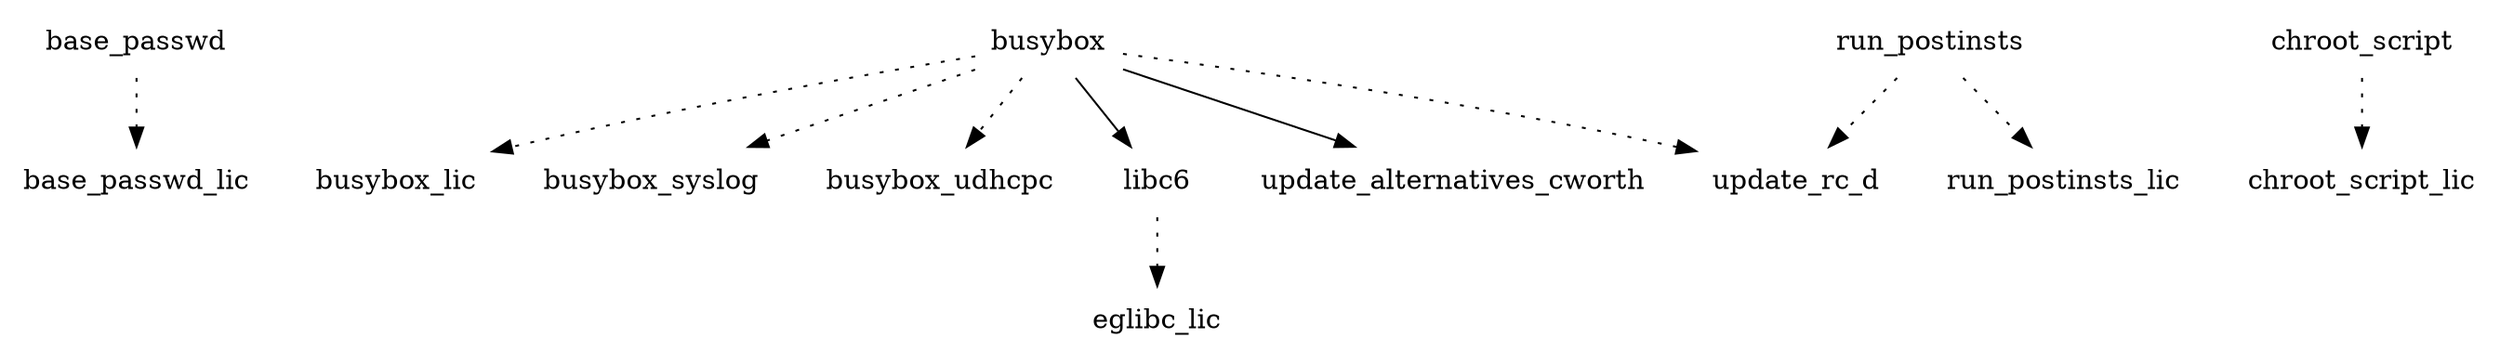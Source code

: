 digraph depends {
    node [shape=plaintext]
base_passwd -> base_passwd_lic [style=dotted];
busybox -> busybox_lic [style=dotted];
busybox -> busybox_syslog [style=dotted];
busybox -> busybox_udhcpc [style=dotted];
busybox -> libc6;
busybox -> update_alternatives_cworth;
busybox -> update_rc_d [style=dotted];
chroot_script -> chroot_script_lic [style=dotted];
libc6 -> eglibc_lic [style=dotted];
run_postinsts -> run_postinsts_lic [style=dotted];
run_postinsts -> update_rc_d [style=dotted];
}
